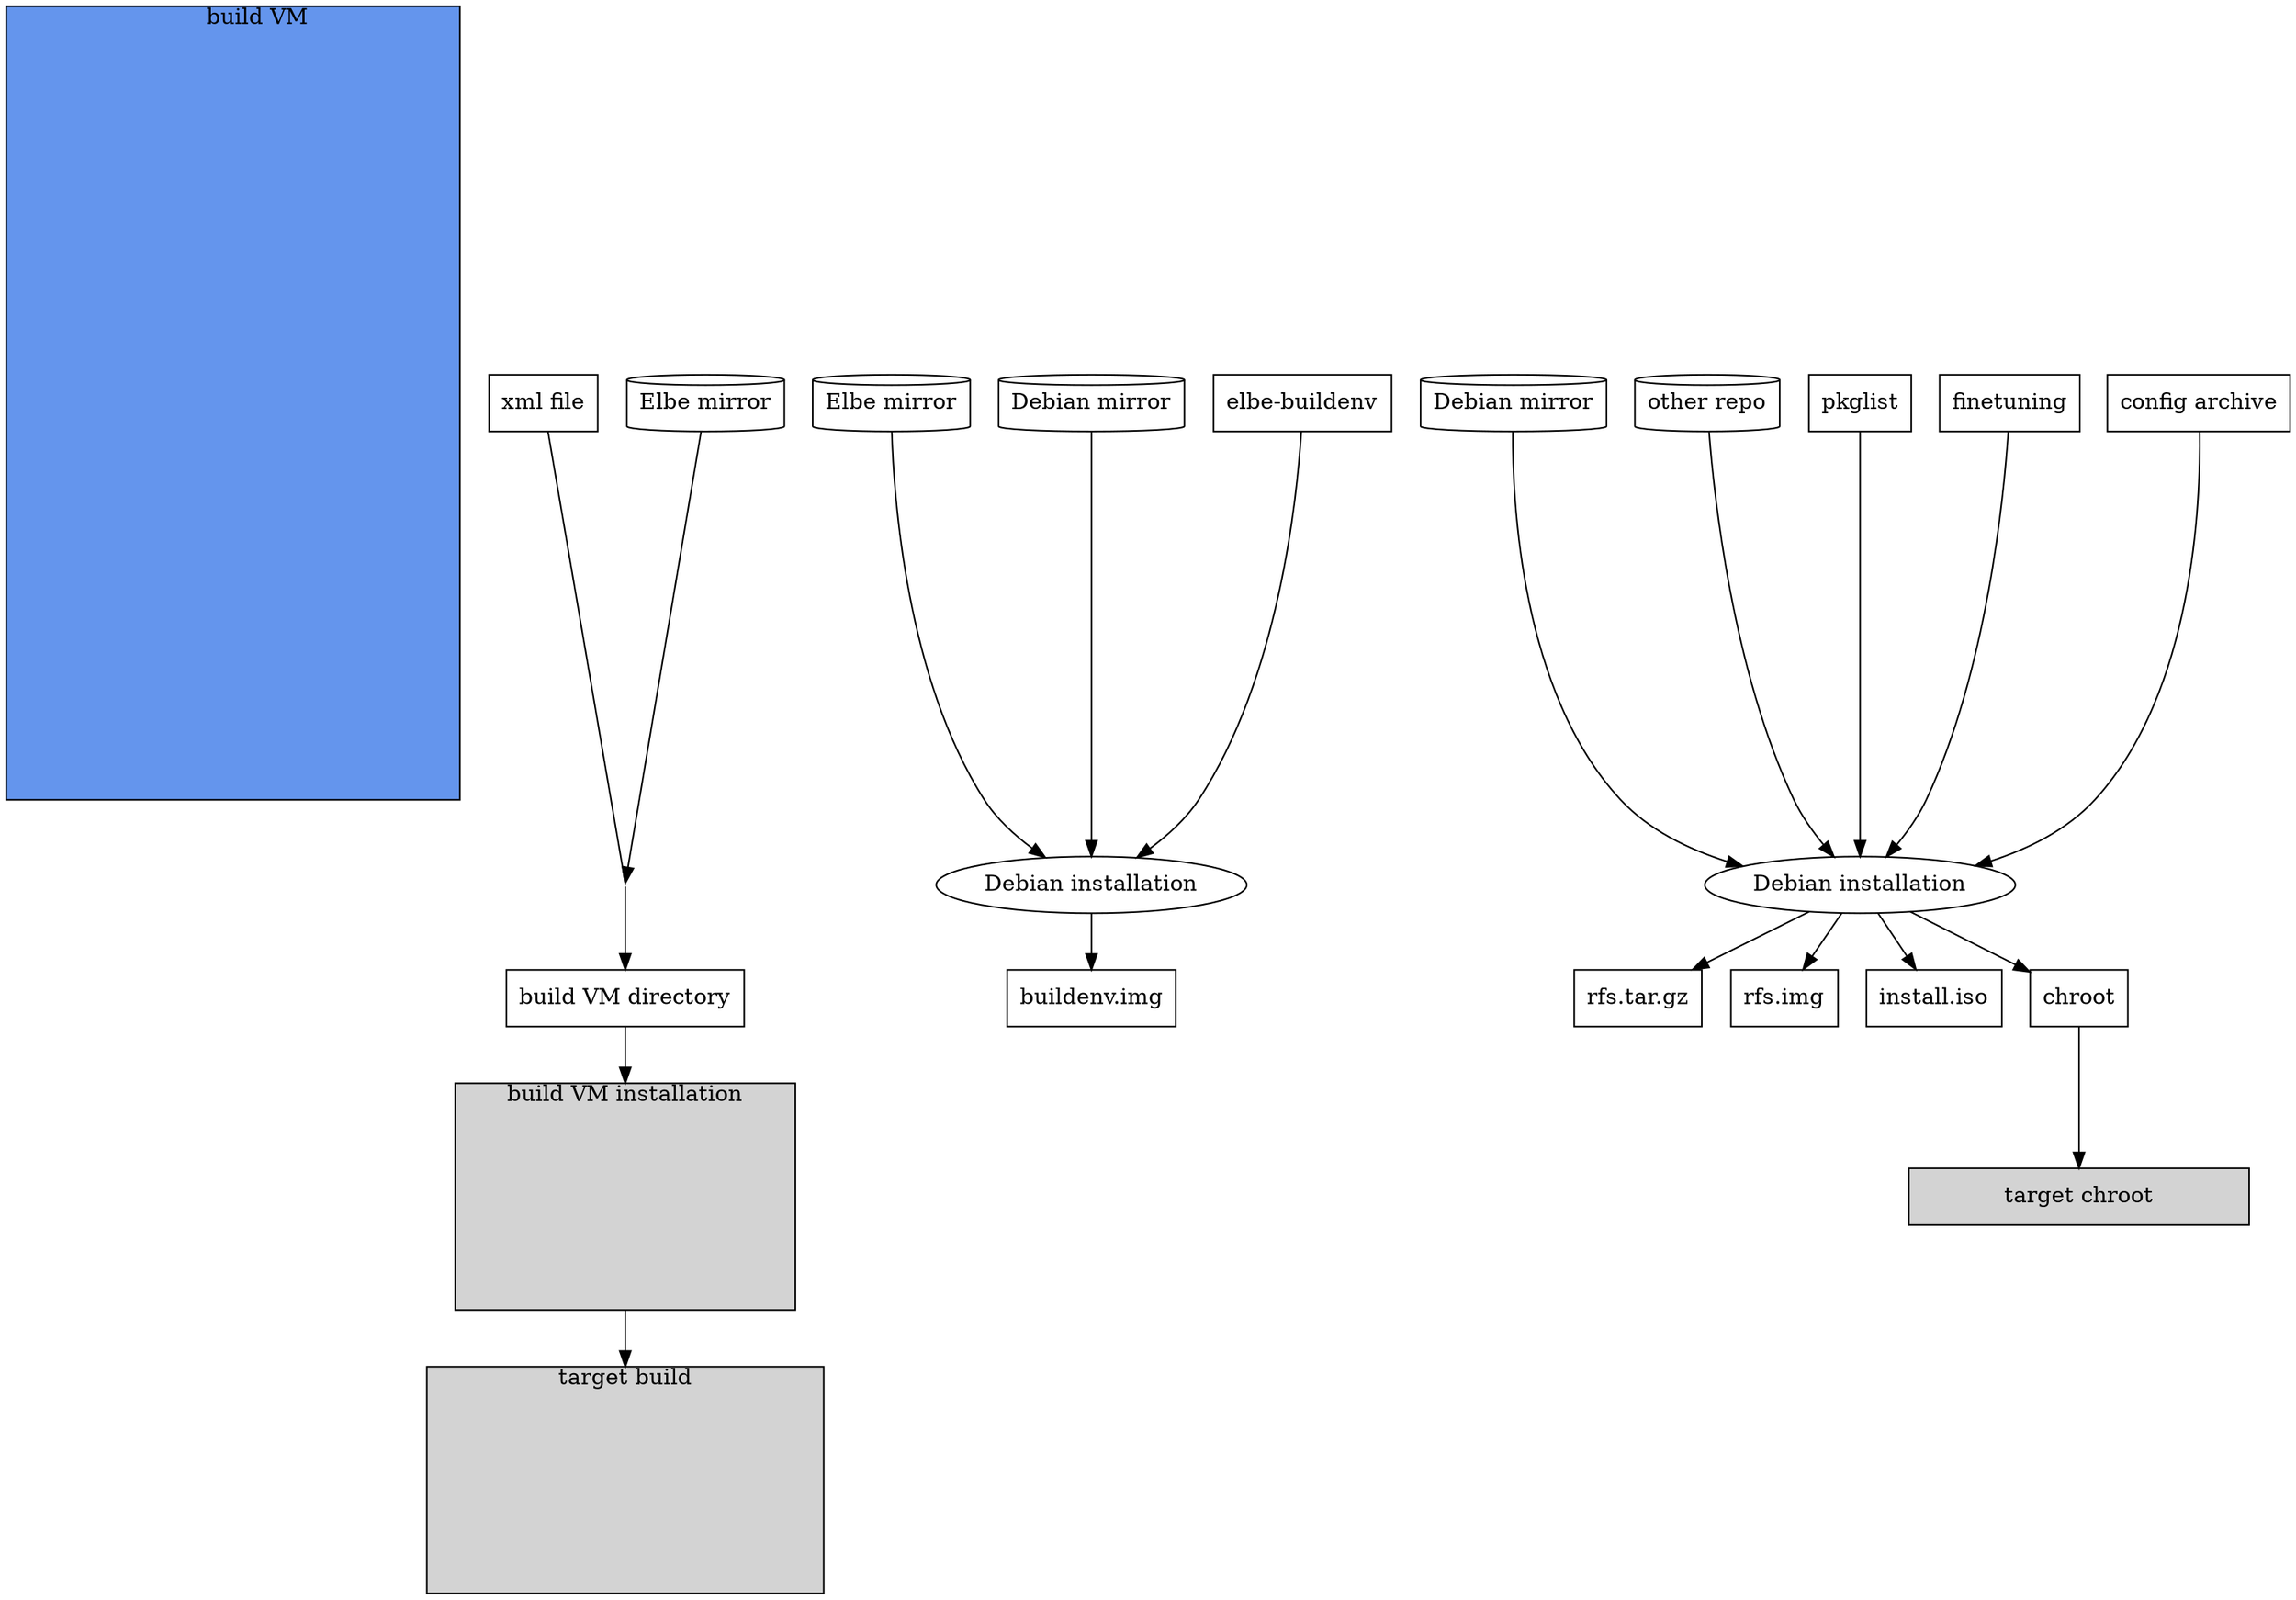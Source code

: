 digraph {
/*
	zero_zero [pos="0,0!" style=filled fillcolor=red];
	zero_ten [pos="0,10!" style=filled fillcolor=red];
	ten_zero [pos="10,0!" style=filled fillcolor=red];
	ten_ten [pos="10,10!" style=filled fillcolor=red];
*/

        build_vm [
		label="       build VM" labelloc=t
		shape=box style=filled fillcolor=cornflowerblue
		width=4 height=7 pos="3.3,5!"
	];
        build_vm_installation [
		label="build VM installation" labelloc=t
		shape=box style=filled fillcolor=lightgrey
		width=3 height=2 pos="3,7!"
	];
        target_build [
		label="target build" labelloc=t
		shape=box style=filled fillcolor=lightgrey
		width=3.5 height=2 pos="3.3,4.6!"
	];

	elbe_mirror_2 [shape="cylinder" label="Elbe mirror" pos="0.5,6.2!"];
	debian_mirror_1 [shape="cylinder" label="Debian mirror" pos="0.5,6.8!"];

	debian_mirror_2 [shape="cylinder" label="Debian mirror" pos="0.5,3.7!"];
	other_repo [shape="cylinder" label="other repo" pos="0.5,4.3!"];

	xml [label="xml file" shape=box pos="3,10!"];
	build_vm_directory [label="build VM directory" shape=box pos="3,9!"];
	elbe_mirror_1 [label="Elbe mirror" shape="cylinder" pos="1,9.5!"];
	buildenv_img [label="buildenv.img" shape=box pos="6,6.5!"];


	rfs_tgz [label="rfs.tar.gz" shape=box pos="6,4.6!"];
	rfs_img [label="rfs.img" shape=box pos="6,4!"];
	install_iso [label="install.iso" shape=box pos="6,3.4!"];

	connector_xml_build_vm_directory [shape = point width = 0 pos="3,9.5!"];

	xml -> connector_xml_build_vm_directory [arrowhead = none];
	elbe_mirror_1 -> connector_xml_build_vm_directory;
	connector_xml_build_vm_directory -> build_vm_directory;

	subgraph {
		style="filled";
		fillcolor="lightblue";
		label="Build VM";

		node [style="filled", fillcolor="white"];


		elbe_buildenv [label="elbe-buildenv" shape=box pos="3,7.5!"];
		debian_installation_1 [label="Debian installation" pos="3,6.5!"];

		subgraph {
			label="target build";
			style="filled";
			fillcolor="lightgrey";

			pkglist [shape=box pos="2,5!"];
			finetuning [shape=box pos="3,5!"];
			config_archive[label="config archive" shape=box pos="4.3,5!"];
			debian_installation_2[label="Debian installation" pos="3,4!"];
		}

		chroot [shape=box pos="3,3!"];
		target_chroot [label="target chroot" shape=box style=filled fillcolor=lightgrey width=3 height=0.5 pos="3,2!"];
	}

	build_vm_directory -> build_vm_installation;
	build_vm_installation -> target_build;

	debian_mirror_1 -> debian_installation_1;
	elbe_mirror_2 -> debian_installation_1;
	debian_installation_1 -> buildenv_img;
	elbe_buildenv -> debian_installation_1;

	debian_mirror_2 -> debian_installation_2;
	other_repo -> debian_installation_2;
	pkglist -> debian_installation_2;
	finetuning -> debian_installation_2;
	config_archive -> debian_installation_2;
	debian_installation_2 -> chroot;
	debian_installation_2 -> rfs_tgz;
	debian_installation_2 -> rfs_img;
	debian_installation_2 -> install_iso;

	chroot -> target_chroot;
}
